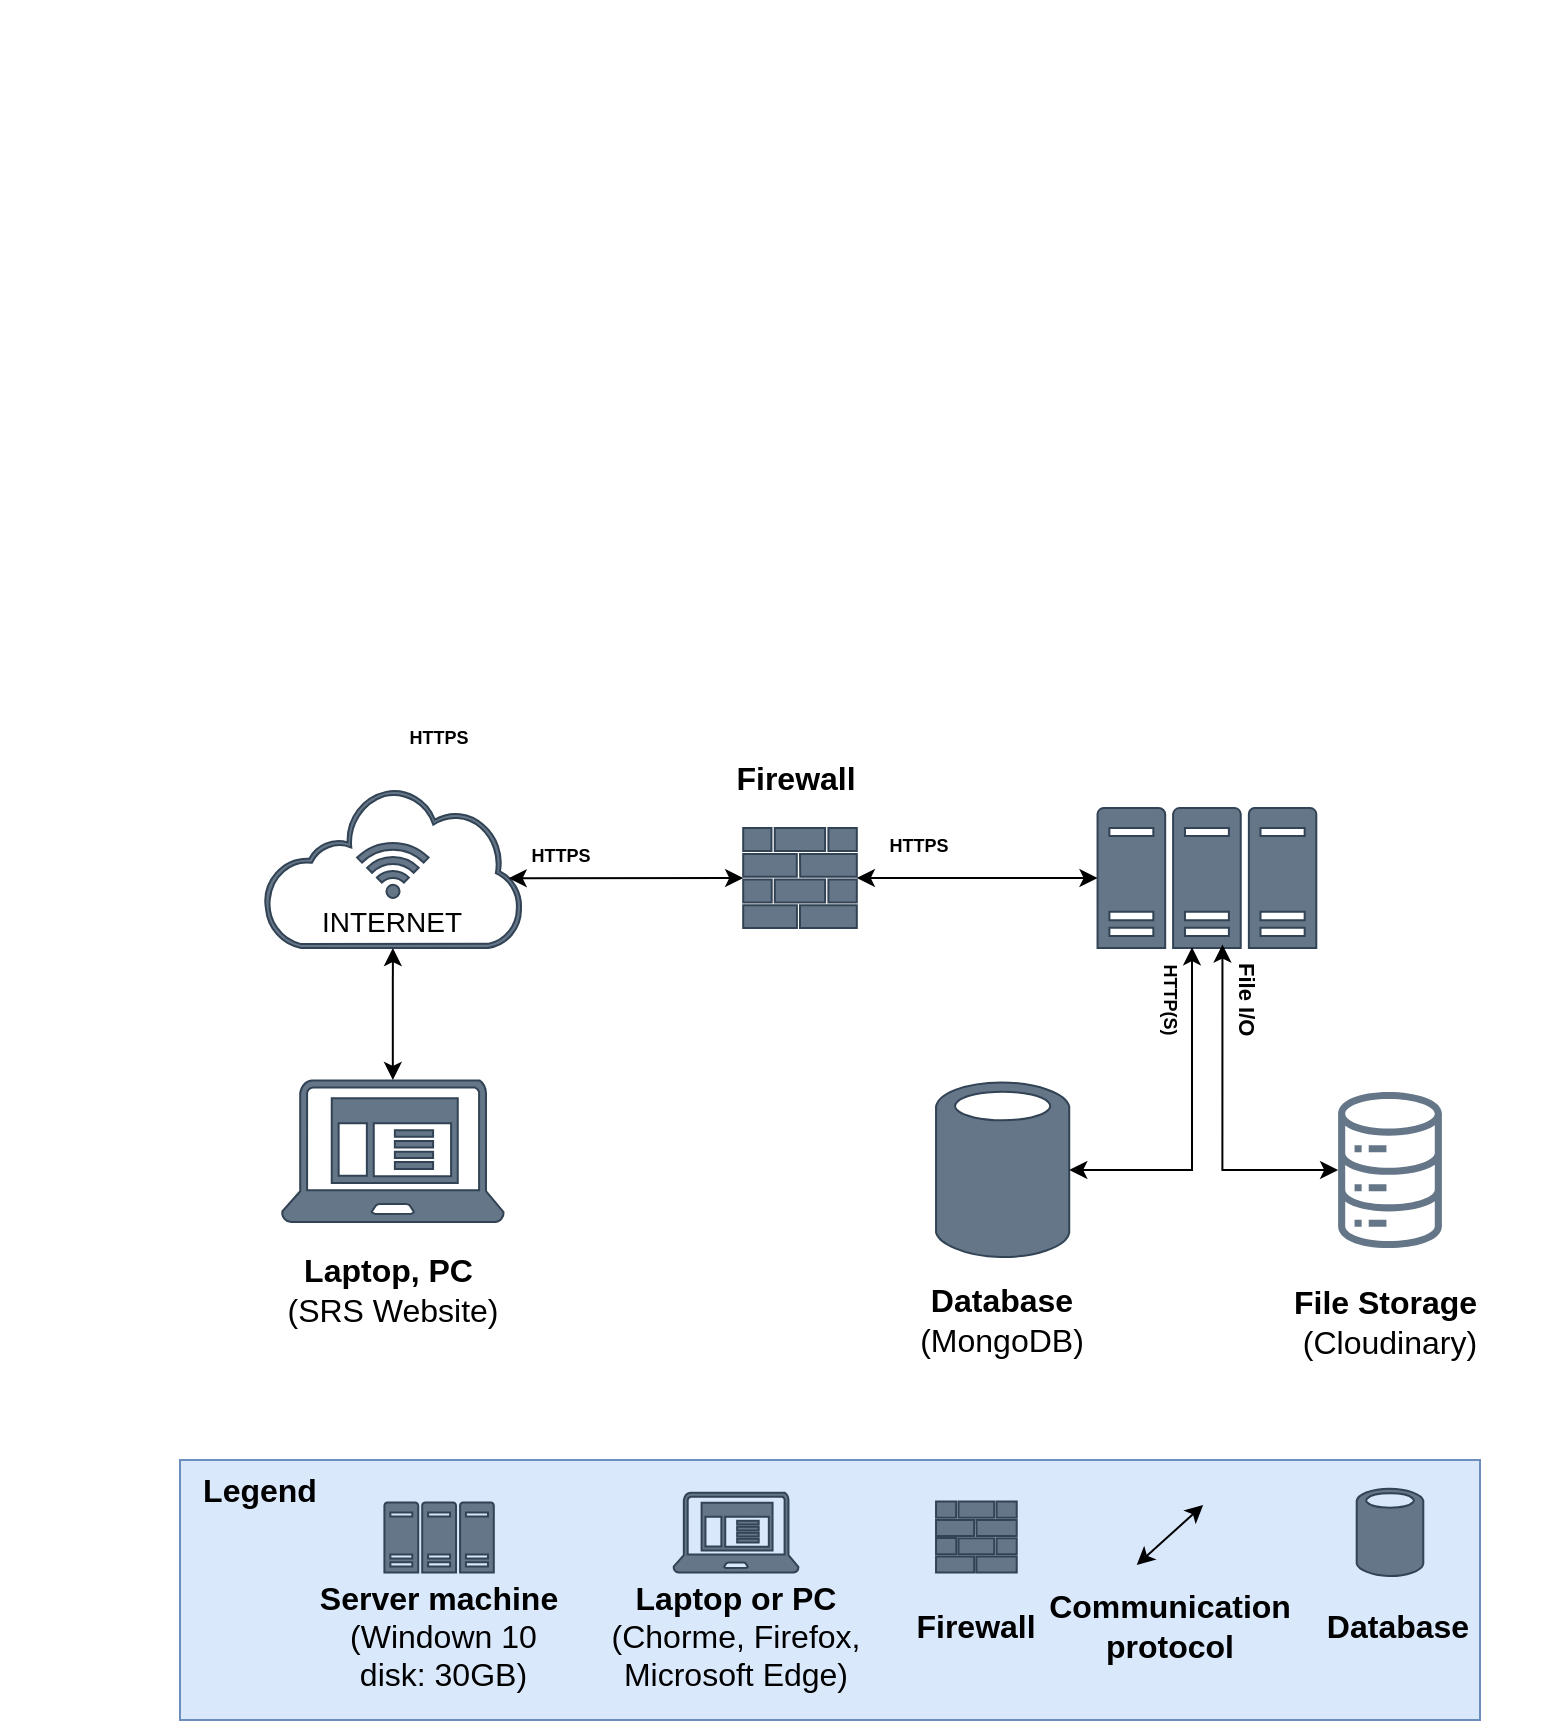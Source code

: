 <mxfile version="24.2.1" type="device">
  <diagram name="Trang-1" id="FsOXkh6K6oc_UUWANtid">
    <mxGraphModel dx="1593" dy="832" grid="1" gridSize="10" guides="1" tooltips="1" connect="1" arrows="1" fold="1" page="1" pageScale="1" pageWidth="827" pageHeight="1169" math="0" shadow="0">
      <root>
        <mxCell id="0" />
        <mxCell id="1" parent="0" />
        <mxCell id="50K-PLyugSdvcIiuaTGB-41" value="" style="html=1;strokeColor=none;resizeWidth=1;resizeHeight=1;fillColor=none;part=1;connectable=0;allowArrows=0;deletable=0;whiteSpace=wrap;fontStyle=1;fontSize=13;" parent="1" vertex="1">
          <mxGeometry x="90" y="890" width="20" as="geometry" />
        </mxCell>
        <mxCell id="-kBTM8f9mCgg_BD03flb-62" value="" style="sketch=0;aspect=fixed;pointerEvents=1;shadow=0;dashed=0;html=1;strokeColor=#314354;labelPosition=center;verticalLabelPosition=bottom;verticalAlign=top;align=center;fillColor=#647687;shape=mxgraph.mscae.enterprise.client_application;fontColor=#ffffff;fontStyle=0;fontSize=16;" parent="1" vertex="1">
          <mxGeometry x="230.95" y="1430" width="110.94" height="71" as="geometry" />
        </mxCell>
        <mxCell id="-kBTM8f9mCgg_BD03flb-63" value="" style="sketch=0;aspect=fixed;pointerEvents=1;shadow=0;dashed=0;html=1;strokeColor=#314354;labelPosition=center;verticalLabelPosition=bottom;verticalAlign=top;align=center;fillColor=#647687;shape=mxgraph.mscae.enterprise.internet_hollow;fontColor=#ffffff;fontStyle=0;fontSize=16;" parent="1" vertex="1">
          <mxGeometry x="221.91" y="1284" width="129.03" height="80" as="geometry" />
        </mxCell>
        <mxCell id="-kBTM8f9mCgg_BD03flb-64" value="" style="sketch=0;aspect=fixed;pointerEvents=1;shadow=0;dashed=0;html=1;strokeColor=#314354;labelPosition=center;verticalLabelPosition=bottom;verticalAlign=top;align=center;fillColor=#647687;shape=mxgraph.mscae.enterprise.wireless_connection;direction=north;fontColor=#ffffff;fontStyle=0;fontSize=16;" parent="1" vertex="1">
          <mxGeometry x="268.57" y="1309" width="35.71" height="30" as="geometry" />
        </mxCell>
        <mxCell id="-kBTM8f9mCgg_BD03flb-65" value="" style="sketch=0;aspect=fixed;pointerEvents=1;shadow=0;dashed=0;html=1;strokeColor=#314354;labelPosition=center;verticalLabelPosition=bottom;verticalAlign=top;align=center;fillColor=#647687;shape=mxgraph.mscae.enterprise.firewall;fontColor=#ffffff;fontStyle=0;fontSize=16;" parent="1" vertex="1">
          <mxGeometry x="461.59" y="1304" width="56.82" height="50" as="geometry" />
        </mxCell>
        <mxCell id="-kBTM8f9mCgg_BD03flb-66" value="" style="sketch=0;aspect=fixed;pointerEvents=1;shadow=0;dashed=0;html=1;strokeColor=#314354;labelPosition=center;verticalLabelPosition=bottom;verticalAlign=top;align=center;fillColor=#647687;shape=mxgraph.mscae.enterprise.server_farm;fontColor=#ffffff;fontStyle=0;fontSize=16;" parent="1" vertex="1">
          <mxGeometry x="638.77" y="1294" width="109.38" height="70" as="geometry" />
        </mxCell>
        <mxCell id="-kBTM8f9mCgg_BD03flb-67" value="" style="sketch=0;aspect=fixed;pointerEvents=1;shadow=0;dashed=0;html=1;strokeColor=#314354;labelPosition=center;verticalLabelPosition=bottom;verticalAlign=top;align=center;fillColor=#647687;shape=mxgraph.mscae.enterprise.database_generic;fontColor=#ffffff;fontStyle=0;fontSize=16;" parent="1" vertex="1">
          <mxGeometry x="558.02" y="1430" width="66.6" height="90" as="geometry" />
        </mxCell>
        <mxCell id="-kBTM8f9mCgg_BD03flb-68" value="" style="endArrow=classic;html=1;rounded=0;exitX=1;exitY=0.5;exitDx=0;exitDy=0;exitPerimeter=0;fontStyle=0;edgeStyle=elbowEdgeStyle;fontSize=16;startArrow=classic;entryX=0.429;entryY=0.994;entryDx=0;entryDy=0;entryPerimeter=0;" parent="1" source="-kBTM8f9mCgg_BD03flb-67" target="-kBTM8f9mCgg_BD03flb-66" edge="1">
          <mxGeometry width="50" height="50" relative="1" as="geometry">
            <mxPoint x="721.85" y="1519" as="sourcePoint" />
            <mxPoint x="768" y="1320" as="targetPoint" />
            <Array as="points">
              <mxPoint x="686" y="1420" />
            </Array>
          </mxGeometry>
        </mxCell>
        <mxCell id="-kBTM8f9mCgg_BD03flb-69" value="" style="endArrow=classic;html=1;rounded=0;exitX=0.949;exitY=0.564;exitDx=0;exitDy=0;exitPerimeter=0;entryX=0;entryY=0.5;entryDx=0;entryDy=0;entryPerimeter=0;fontStyle=0;fontSize=16;startArrow=classic;" parent="1" source="-kBTM8f9mCgg_BD03flb-63" target="-kBTM8f9mCgg_BD03flb-65" edge="1">
          <mxGeometry width="50" height="50" relative="1" as="geometry">
            <mxPoint x="517.85" y="1386" as="sourcePoint" />
            <mxPoint x="567.85" y="1336" as="targetPoint" />
          </mxGeometry>
        </mxCell>
        <mxCell id="-kBTM8f9mCgg_BD03flb-70" value="HTTPS" style="text;html=1;strokeColor=none;fillColor=none;align=center;verticalAlign=middle;whiteSpace=wrap;rounded=0;fontStyle=1;fontSize=9;" parent="1" vertex="1">
          <mxGeometry x="350.94" y="1309" width="39.11" height="18" as="geometry" />
        </mxCell>
        <mxCell id="-kBTM8f9mCgg_BD03flb-71" value="" style="endArrow=classic;html=1;rounded=0;fontStyle=0;fontSize=16;startArrow=classic;entryX=0.5;entryY=0;entryDx=0;entryDy=0;entryPerimeter=0;exitX=0.5;exitY=1;exitDx=0;exitDy=0;exitPerimeter=0;" parent="1" source="-kBTM8f9mCgg_BD03flb-63" target="-kBTM8f9mCgg_BD03flb-62" edge="1">
          <mxGeometry width="50" height="50" relative="1" as="geometry">
            <mxPoint x="340" y="1390" as="sourcePoint" />
            <mxPoint x="420" y="1220" as="targetPoint" />
          </mxGeometry>
        </mxCell>
        <mxCell id="-kBTM8f9mCgg_BD03flb-73" value="&lt;b&gt;Laptop, PC&amp;nbsp;&lt;/b&gt;&lt;br&gt;(SRS Website)" style="text;html=1;strokeColor=none;fillColor=none;align=center;verticalAlign=middle;whiteSpace=wrap;rounded=0;fontStyle=0;fontSize=16;" parent="1" vertex="1">
          <mxGeometry x="225.14" y="1520" width="122.55" height="30" as="geometry" />
        </mxCell>
        <mxCell id="-kBTM8f9mCgg_BD03flb-74" value="" style="endArrow=classic;html=1;rounded=0;exitX=1;exitY=0.5;exitDx=0;exitDy=0;exitPerimeter=0;entryX=0;entryY=0.5;entryDx=0;entryDy=0;entryPerimeter=0;fontStyle=0;fontSize=16;startArrow=classic;" parent="1" source="-kBTM8f9mCgg_BD03flb-65" target="-kBTM8f9mCgg_BD03flb-66" edge="1">
          <mxGeometry width="50" height="50" relative="1" as="geometry">
            <mxPoint x="677.4" y="1360.81" as="sourcePoint" />
            <mxPoint x="795.4" y="1360.81" as="targetPoint" />
          </mxGeometry>
        </mxCell>
        <mxCell id="-kBTM8f9mCgg_BD03flb-75" value="HTTP(S)" style="text;html=1;strokeColor=none;fillColor=none;align=center;verticalAlign=middle;whiteSpace=wrap;rounded=0;fontStyle=1;fontSize=9;rotation=90;" parent="1" vertex="1">
          <mxGeometry x="644.97" y="1375" width="60" height="30" as="geometry" />
        </mxCell>
        <mxCell id="-kBTM8f9mCgg_BD03flb-76" value="&lt;span style=&quot;font-size: 16px;&quot;&gt;Firewall&lt;/span&gt;" style="text;html=1;strokeColor=none;fillColor=none;align=center;verticalAlign=middle;whiteSpace=wrap;rounded=0;fontStyle=1;fontSize=16;" parent="1" vertex="1">
          <mxGeometry x="458.41" y="1264" width="60" height="30" as="geometry" />
        </mxCell>
        <mxCell id="-kBTM8f9mCgg_BD03flb-77" value="INTERNET" style="text;html=1;strokeColor=none;fillColor=none;align=center;verticalAlign=middle;whiteSpace=wrap;rounded=0;fontStyle=0;fontSize=14;" parent="1" vertex="1">
          <mxGeometry x="256.43" y="1336" width="60" height="30" as="geometry" />
        </mxCell>
        <mxCell id="-kBTM8f9mCgg_BD03flb-79" value="" style="rounded=0;whiteSpace=wrap;html=1;fillColor=#dae8fc;strokeColor=#6c8ebf;fontSize=16;fontStyle=0" parent="1" vertex="1">
          <mxGeometry x="180" y="1620" width="650" height="130" as="geometry" />
        </mxCell>
        <mxCell id="-kBTM8f9mCgg_BD03flb-80" value="&lt;span style=&quot;font-size: 16px;&quot;&gt;&lt;b&gt;Legend&lt;/b&gt;&lt;/span&gt;" style="text;html=1;strokeColor=none;fillColor=none;align=center;verticalAlign=middle;whiteSpace=wrap;rounded=0;fontSize=16;fontStyle=0" parent="1" vertex="1">
          <mxGeometry x="190" y="1620" width="60" height="30" as="geometry" />
        </mxCell>
        <mxCell id="-kBTM8f9mCgg_BD03flb-84" value="File I/O" style="text;html=1;strokeColor=none;fillColor=none;align=center;verticalAlign=middle;whiteSpace=wrap;rounded=0;fontStyle=1;rotation=90;fontSize=11;" parent="1" vertex="1">
          <mxGeometry x="676.32" y="1380" width="74.62" height="20" as="geometry" />
        </mxCell>
        <mxCell id="-kBTM8f9mCgg_BD03flb-85" value="&lt;b&gt;Database &lt;/b&gt;&lt;br style=&quot;font-size: 16px;&quot;&gt;(MongoDB)" style="text;html=1;strokeColor=none;fillColor=none;align=center;verticalAlign=middle;whiteSpace=wrap;rounded=0;fontStyle=0;fontSize=16;" parent="1" vertex="1">
          <mxGeometry x="506.32" y="1540" width="170" height="20" as="geometry" />
        </mxCell>
        <mxCell id="-kBTM8f9mCgg_BD03flb-86" value="&lt;b&gt;File Storage&lt;/b&gt;&amp;nbsp;&lt;br style=&quot;border-color: var(--border-color);&quot;&gt;(Cloudinary)" style="text;html=1;strokeColor=none;fillColor=none;align=center;verticalAlign=middle;whiteSpace=wrap;rounded=0;fontStyle=0;fontSize=16;" parent="1" vertex="1">
          <mxGeometry x="700" y="1540" width="170" height="21" as="geometry" />
        </mxCell>
        <mxCell id="-kBTM8f9mCgg_BD03flb-87" value="" style="sketch=0;aspect=fixed;pointerEvents=1;shadow=0;dashed=0;html=1;strokeColor=#314354;labelPosition=center;verticalLabelPosition=bottom;verticalAlign=top;align=center;fillColor=#647687;shape=mxgraph.mscae.enterprise.server_farm;fontColor=#ffffff;fontStyle=0;fontSize=16;" parent="1" vertex="1">
          <mxGeometry x="282.21" y="1641.25" width="54.69" height="35" as="geometry" />
        </mxCell>
        <mxCell id="-kBTM8f9mCgg_BD03flb-88" value="&lt;span style=&quot;font-size: 16px;&quot;&gt;&lt;b&gt;Server machine&lt;/b&gt;&lt;br&gt;&lt;/span&gt;&amp;nbsp;(Windown 10&lt;div&gt;&amp;nbsp;disk: 30GB)&lt;span style=&quot;font-size: 16px;&quot;&gt;&lt;br&gt;&lt;/span&gt;&lt;/div&gt;" style="text;html=1;strokeColor=none;fillColor=none;align=center;verticalAlign=middle;whiteSpace=wrap;rounded=0;fontSize=16;fontStyle=0" parent="1" vertex="1">
          <mxGeometry x="232.06" y="1693" width="155" height="30" as="geometry" />
        </mxCell>
        <mxCell id="-kBTM8f9mCgg_BD03flb-89" value="" style="sketch=0;aspect=fixed;pointerEvents=1;shadow=0;dashed=0;html=1;strokeColor=#314354;labelPosition=center;verticalLabelPosition=bottom;verticalAlign=top;align=center;fillColor=#647687;shape=mxgraph.mscae.enterprise.client_application;fontColor=#ffffff;fontStyle=0;fontSize=16;" parent="1" vertex="1">
          <mxGeometry x="426.75" y="1636.25" width="62.5" height="40" as="geometry" />
        </mxCell>
        <mxCell id="-kBTM8f9mCgg_BD03flb-94" value="" style="endArrow=classic;html=1;rounded=0;fontSize=16;startArrow=classic;fontStyle=0" parent="1" edge="1">
          <mxGeometry width="50" height="50" relative="1" as="geometry">
            <mxPoint x="658.34" y="1672.5" as="sourcePoint" />
            <mxPoint x="691.6" y="1642.5" as="targetPoint" />
          </mxGeometry>
        </mxCell>
        <mxCell id="-kBTM8f9mCgg_BD03flb-95" value="&lt;span&gt;&lt;span style=&quot;font-size: 16px;&quot;&gt;&lt;b&gt;Laptop or PC&lt;/b&gt;&lt;br&gt;&lt;/span&gt;(Chorme, Firefox, Microsoft Edge)&lt;/span&gt;&lt;span style=&quot;font-size: 16px;&quot;&gt;&lt;br&gt;&lt;/span&gt;" style="text;html=1;strokeColor=none;fillColor=none;align=center;verticalAlign=middle;whiteSpace=wrap;rounded=0;fontSize=16;fontStyle=0" parent="1" vertex="1">
          <mxGeometry x="377" y="1693" width="162" height="30" as="geometry" />
        </mxCell>
        <mxCell id="-kBTM8f9mCgg_BD03flb-96" value="&lt;span style=&quot;font-size: 16px;&quot;&gt;&lt;b&gt;Communication&lt;br style=&quot;font-size: 16px;&quot;&gt;protocol&lt;/b&gt;&lt;br style=&quot;font-size: 16px;&quot;&gt;&lt;/span&gt;" style="text;html=1;strokeColor=none;fillColor=none;align=center;verticalAlign=middle;whiteSpace=wrap;rounded=0;fontSize=16;fontStyle=0" parent="1" vertex="1">
          <mxGeometry x="633.77" y="1688" width="82.39" height="30" as="geometry" />
        </mxCell>
        <mxCell id="-kBTM8f9mCgg_BD03flb-97" value="" style="sketch=0;aspect=fixed;pointerEvents=1;shadow=0;dashed=0;html=1;strokeColor=#314354;labelPosition=center;verticalLabelPosition=bottom;verticalAlign=top;align=center;fillColor=#647687;shape=mxgraph.mscae.enterprise.database_generic;fontColor=#ffffff;fontStyle=0;fontSize=16;" parent="1" vertex="1">
          <mxGeometry x="768.35" y="1633.75" width="33.3" height="45" as="geometry" />
        </mxCell>
        <mxCell id="-kBTM8f9mCgg_BD03flb-98" value="&lt;span style=&quot;font-size: 16px;&quot;&gt;&lt;b&gt;Database&lt;/b&gt;&lt;br style=&quot;font-size: 16px;&quot;&gt;&lt;/span&gt;" style="text;html=1;strokeColor=none;fillColor=none;align=center;verticalAlign=middle;whiteSpace=wrap;rounded=0;fontSize=16;fontStyle=0" parent="1" vertex="1">
          <mxGeometry x="748.15" y="1688" width="82.39" height="30" as="geometry" />
        </mxCell>
        <mxCell id="-kBTM8f9mCgg_BD03flb-115" value="" style="sketch=0;aspect=fixed;pointerEvents=1;shadow=0;dashed=0;html=1;strokeColor=#314354;labelPosition=center;verticalLabelPosition=bottom;verticalAlign=top;align=center;fillColor=#647687;shape=mxgraph.mscae.enterprise.firewall;fontColor=#ffffff;fontStyle=0;fontSize=16;" parent="1" vertex="1">
          <mxGeometry x="558.02" y="1640.75" width="40.34" height="35.5" as="geometry" />
        </mxCell>
        <mxCell id="-kBTM8f9mCgg_BD03flb-116" value="&lt;span style=&quot;font-size: 16px;&quot;&gt;&lt;b&gt;Firewall&lt;/b&gt;&lt;/span&gt;" style="text;html=1;strokeColor=none;fillColor=none;align=center;verticalAlign=middle;whiteSpace=wrap;rounded=0;fontStyle=0;fontSize=16;" parent="1" vertex="1">
          <mxGeometry x="548.19" y="1688" width="60" height="30" as="geometry" />
        </mxCell>
        <mxCell id="IFB1kLYS0HCzjGaEkvHB-1" value="" style="sketch=0;outlineConnect=0;fontColor=#ffffff;fillColor=#647687;strokeColor=#314354;dashed=0;verticalLabelPosition=bottom;verticalAlign=top;align=center;html=1;fontSize=12;fontStyle=0;aspect=fixed;pointerEvents=1;shape=mxgraph.aws4.iot_analytics_data_store;" parent="1" vertex="1">
          <mxGeometry x="758.0" y="1436" width="54" height="78" as="geometry" />
        </mxCell>
        <mxCell id="IFB1kLYS0HCzjGaEkvHB-2" value="" style="endArrow=classic;html=1;rounded=0;fontStyle=0;edgeStyle=orthogonalEdgeStyle;fontSize=16;startArrow=classic;entryX=0.571;entryY=0.975;entryDx=0;entryDy=0;entryPerimeter=0;" parent="1" source="IFB1kLYS0HCzjGaEkvHB-1" target="-kBTM8f9mCgg_BD03flb-66" edge="1">
          <mxGeometry width="50" height="50" relative="1" as="geometry">
            <mxPoint x="738" y="1233" as="sourcePoint" />
            <mxPoint x="778" y="1340" as="targetPoint" />
          </mxGeometry>
        </mxCell>
        <mxCell id="p8i6GO1KpOtZUz1zpnRe-1" style="edgeStyle=elbowEdgeStyle;rounded=0;orthogonalLoop=1;jettySize=auto;html=1;entryX=0.5;entryY=1;entryDx=0;entryDy=0;entryPerimeter=0;" edge="1" parent="1" source="-kBTM8f9mCgg_BD03flb-62" target="-kBTM8f9mCgg_BD03flb-62">
          <mxGeometry relative="1" as="geometry" />
        </mxCell>
        <mxCell id="p8i6GO1KpOtZUz1zpnRe-4" value="HTTPS" style="text;html=1;strokeColor=none;fillColor=none;align=center;verticalAlign=middle;whiteSpace=wrap;rounded=0;fontStyle=1;fontSize=9;" vertex="1" parent="1">
          <mxGeometry x="290" y="1250" width="39.11" height="18" as="geometry" />
        </mxCell>
        <mxCell id="p8i6GO1KpOtZUz1zpnRe-5" value="HTTPS" style="text;html=1;strokeColor=none;fillColor=none;align=center;verticalAlign=middle;whiteSpace=wrap;rounded=0;fontStyle=1;fontSize=9;" vertex="1" parent="1">
          <mxGeometry x="530" y="1304" width="39.11" height="18" as="geometry" />
        </mxCell>
      </root>
    </mxGraphModel>
  </diagram>
</mxfile>

